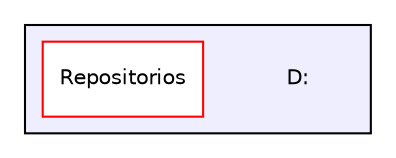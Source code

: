 digraph "D:" {
  compound=true
  node [ fontsize="10", fontname="Helvetica"];
  edge [ labelfontsize="10", labelfontname="Helvetica"];
  subgraph clusterdir_275089585c7fc1b5fd5d7d42c69cb1da {
    graph [ bgcolor="#eeeeff", pencolor="black", label="" URL="dir_275089585c7fc1b5fd5d7d42c69cb1da.html"];
    dir_275089585c7fc1b5fd5d7d42c69cb1da [shape=plaintext label="D:"];
    dir_738d0e3979310f81794b0f2a95365b39 [shape=box label="Repositorios" color="red" fillcolor="white" style="filled" URL="dir_738d0e3979310f81794b0f2a95365b39.html"];
  }
}
